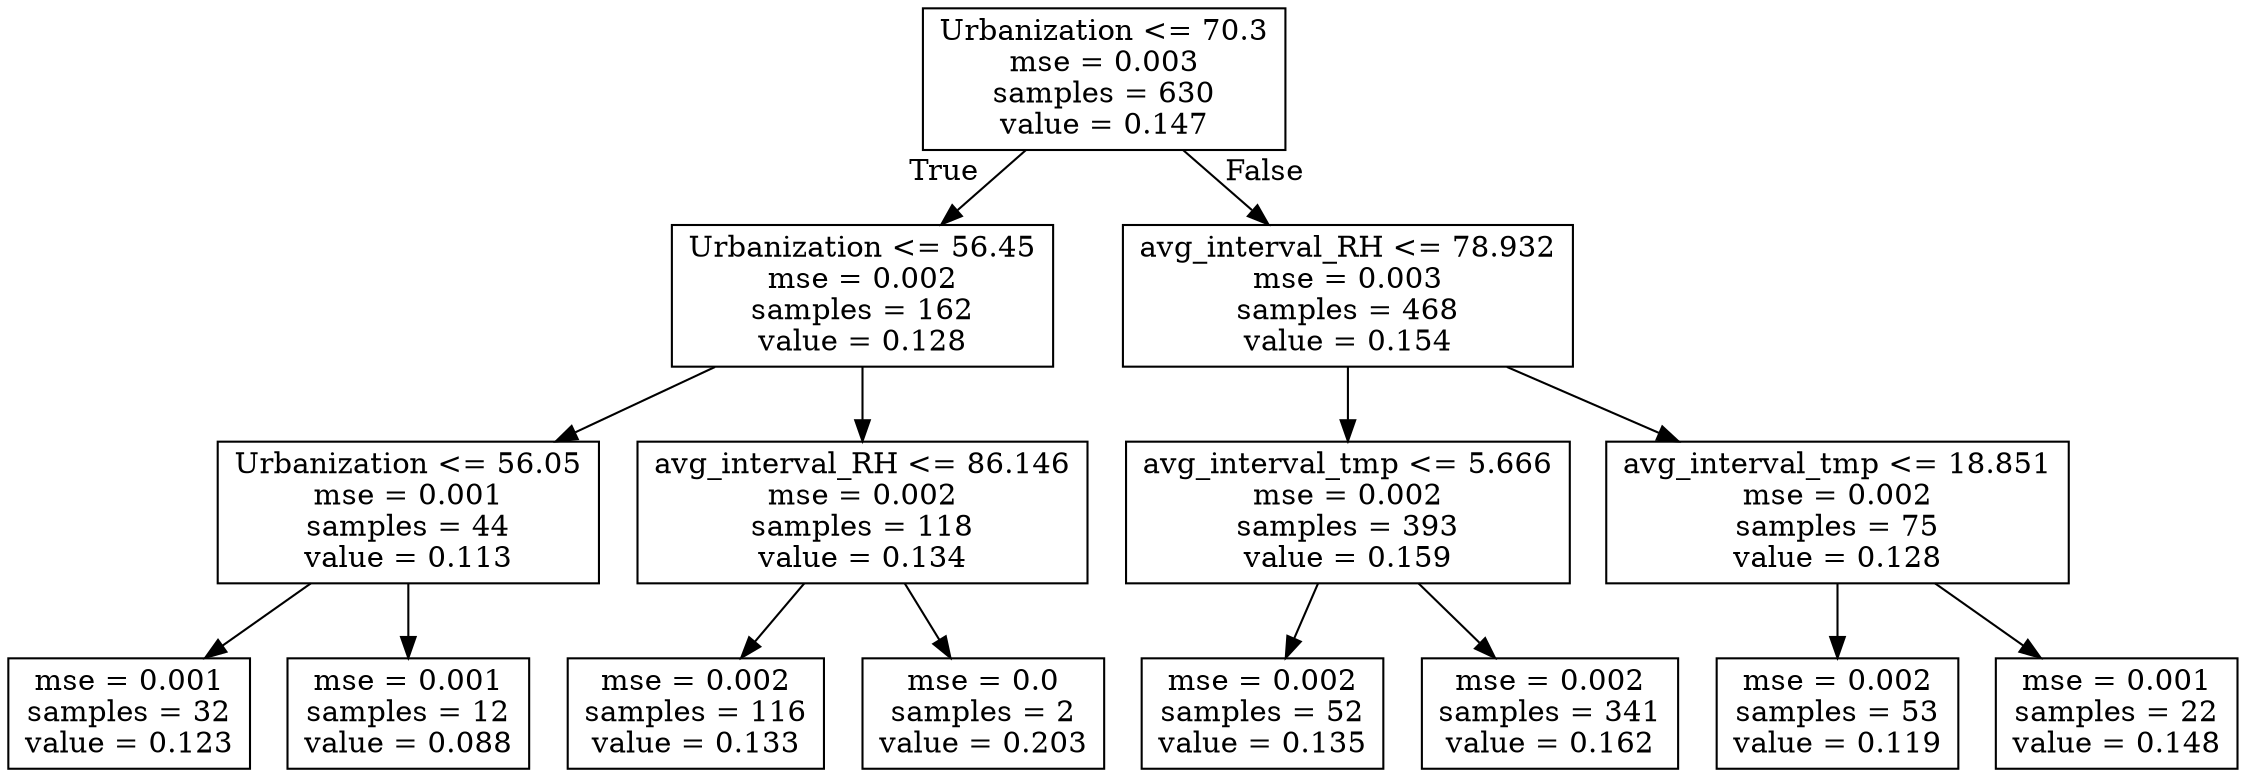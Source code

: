 digraph Tree {
node [shape=box] ;
0 [label="Urbanization <= 70.3\nmse = 0.003\nsamples = 630\nvalue = 0.147"] ;
1 [label="Urbanization <= 56.45\nmse = 0.002\nsamples = 162\nvalue = 0.128"] ;
0 -> 1 [labeldistance=2.5, labelangle=45, headlabel="True"] ;
2 [label="Urbanization <= 56.05\nmse = 0.001\nsamples = 44\nvalue = 0.113"] ;
1 -> 2 ;
3 [label="mse = 0.001\nsamples = 32\nvalue = 0.123"] ;
2 -> 3 ;
4 [label="mse = 0.001\nsamples = 12\nvalue = 0.088"] ;
2 -> 4 ;
5 [label="avg_interval_RH <= 86.146\nmse = 0.002\nsamples = 118\nvalue = 0.134"] ;
1 -> 5 ;
6 [label="mse = 0.002\nsamples = 116\nvalue = 0.133"] ;
5 -> 6 ;
7 [label="mse = 0.0\nsamples = 2\nvalue = 0.203"] ;
5 -> 7 ;
8 [label="avg_interval_RH <= 78.932\nmse = 0.003\nsamples = 468\nvalue = 0.154"] ;
0 -> 8 [labeldistance=2.5, labelangle=-45, headlabel="False"] ;
9 [label="avg_interval_tmp <= 5.666\nmse = 0.002\nsamples = 393\nvalue = 0.159"] ;
8 -> 9 ;
10 [label="mse = 0.002\nsamples = 52\nvalue = 0.135"] ;
9 -> 10 ;
11 [label="mse = 0.002\nsamples = 341\nvalue = 0.162"] ;
9 -> 11 ;
12 [label="avg_interval_tmp <= 18.851\nmse = 0.002\nsamples = 75\nvalue = 0.128"] ;
8 -> 12 ;
13 [label="mse = 0.002\nsamples = 53\nvalue = 0.119"] ;
12 -> 13 ;
14 [label="mse = 0.001\nsamples = 22\nvalue = 0.148"] ;
12 -> 14 ;
}